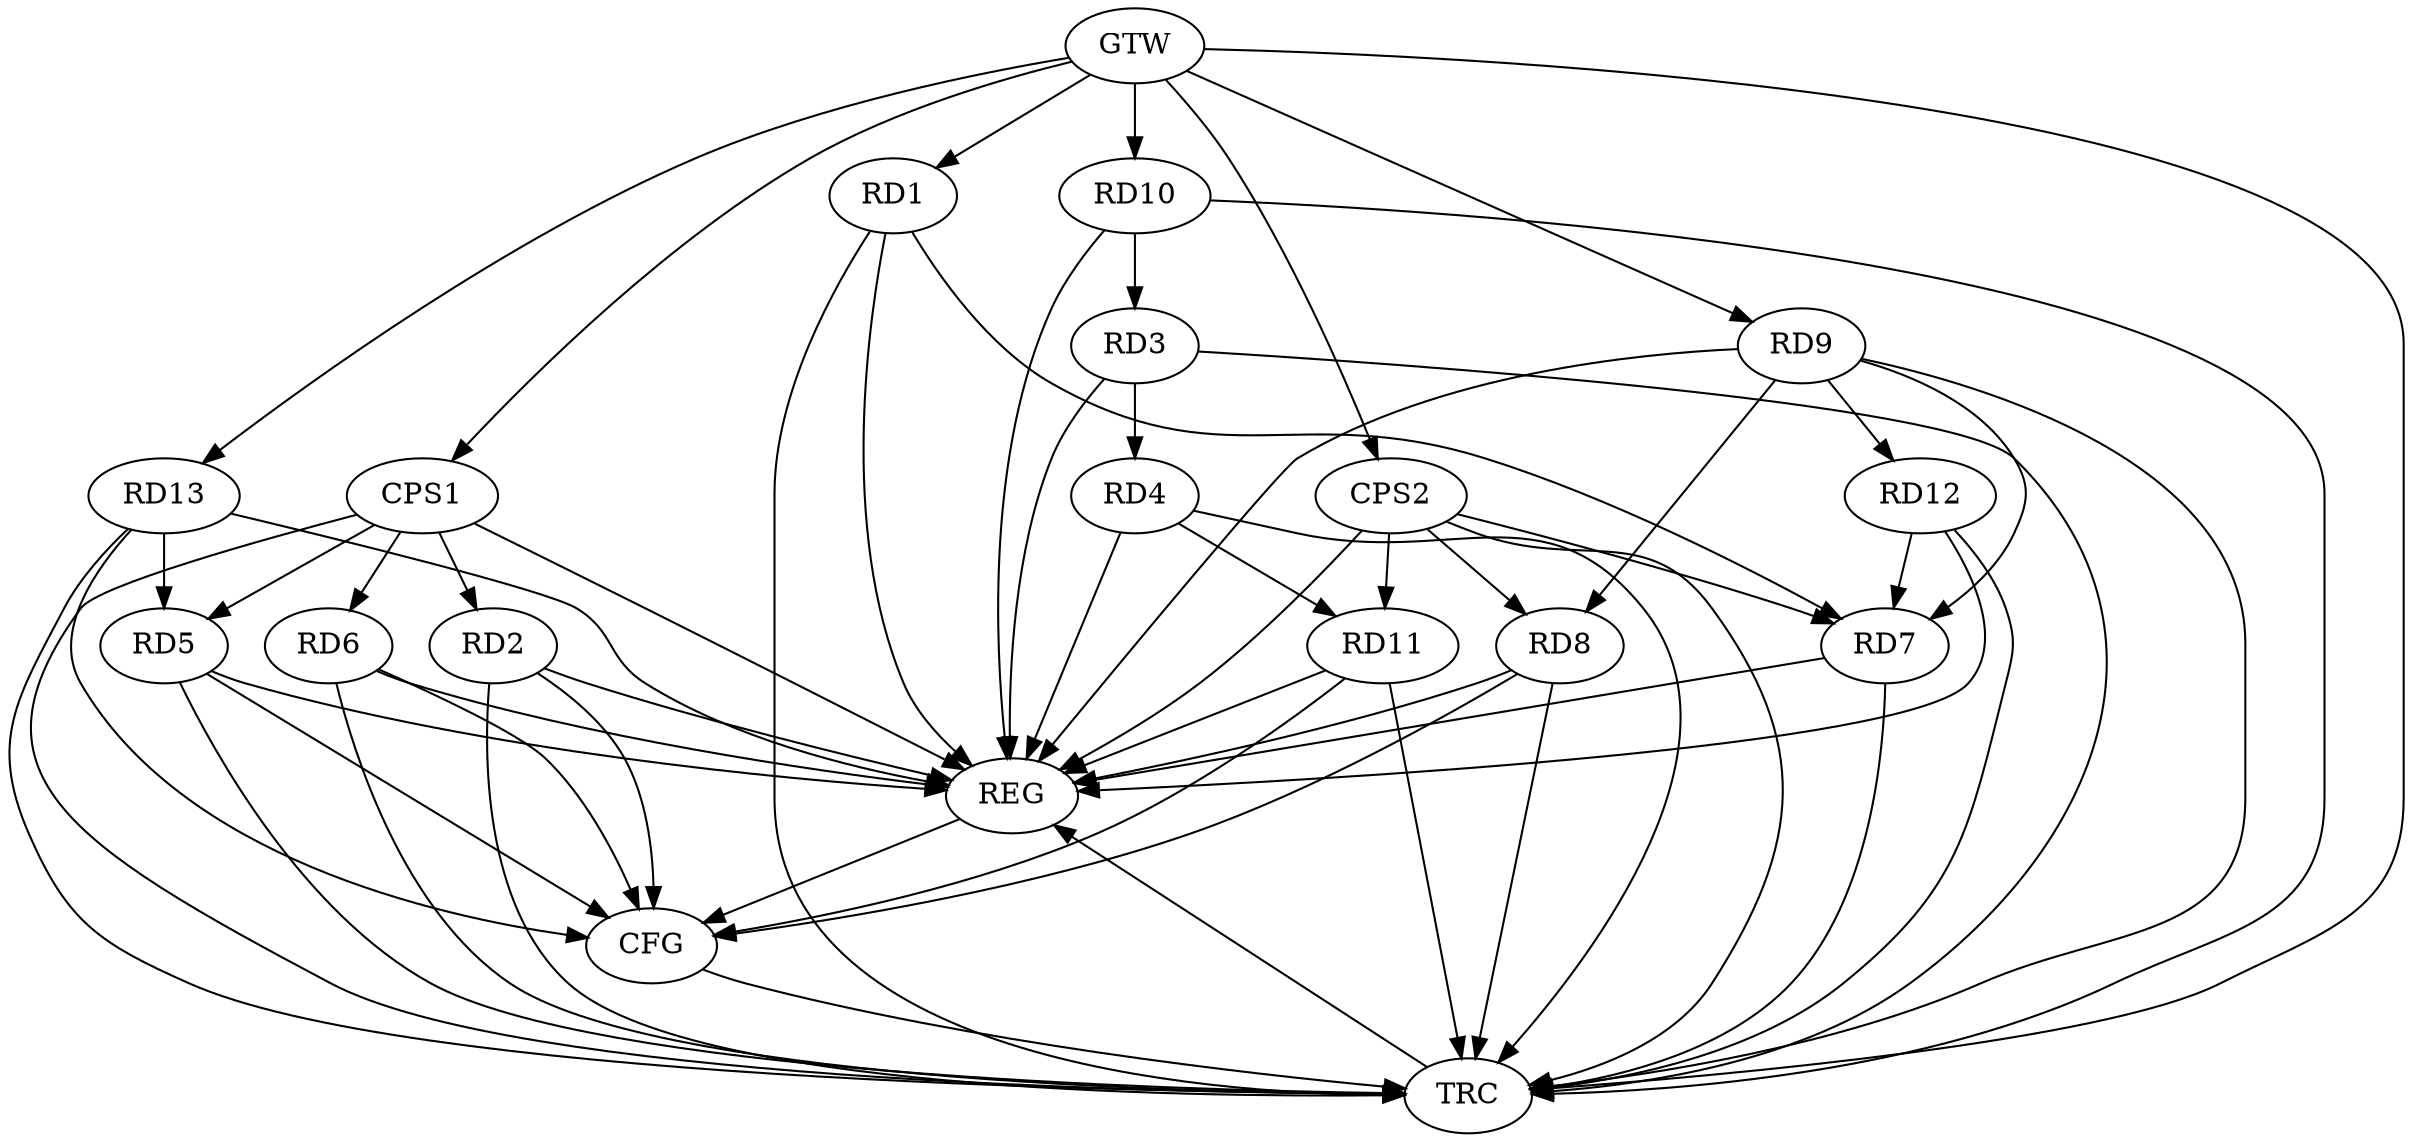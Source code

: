 strict digraph G {
  RD1 [ label="RD1" ];
  RD2 [ label="RD2" ];
  RD3 [ label="RD3" ];
  RD4 [ label="RD4" ];
  RD5 [ label="RD5" ];
  RD6 [ label="RD6" ];
  RD7 [ label="RD7" ];
  RD8 [ label="RD8" ];
  RD9 [ label="RD9" ];
  RD10 [ label="RD10" ];
  RD11 [ label="RD11" ];
  RD12 [ label="RD12" ];
  RD13 [ label="RD13" ];
  CPS1 [ label="CPS1" ];
  CPS2 [ label="CPS2" ];
  GTW [ label="GTW" ];
  REG [ label="REG" ];
  CFG [ label="CFG" ];
  TRC [ label="TRC" ];
  RD1 -> RD7;
  RD3 -> RD4;
  RD10 -> RD3;
  RD4 -> RD11;
  RD13 -> RD5;
  RD9 -> RD7;
  RD12 -> RD7;
  RD9 -> RD8;
  RD9 -> RD12;
  CPS1 -> RD2;
  CPS1 -> RD5;
  CPS1 -> RD6;
  CPS2 -> RD7;
  CPS2 -> RD8;
  CPS2 -> RD11;
  GTW -> RD1;
  GTW -> RD9;
  GTW -> RD10;
  GTW -> RD13;
  GTW -> CPS1;
  GTW -> CPS2;
  RD1 -> REG;
  RD2 -> REG;
  RD3 -> REG;
  RD4 -> REG;
  RD5 -> REG;
  RD6 -> REG;
  RD7 -> REG;
  RD8 -> REG;
  RD9 -> REG;
  RD10 -> REG;
  RD11 -> REG;
  RD12 -> REG;
  RD13 -> REG;
  CPS1 -> REG;
  CPS2 -> REG;
  RD5 -> CFG;
  RD13 -> CFG;
  RD6 -> CFG;
  RD11 -> CFG;
  RD8 -> CFG;
  RD2 -> CFG;
  REG -> CFG;
  RD1 -> TRC;
  RD2 -> TRC;
  RD3 -> TRC;
  RD4 -> TRC;
  RD5 -> TRC;
  RD6 -> TRC;
  RD7 -> TRC;
  RD8 -> TRC;
  RD9 -> TRC;
  RD10 -> TRC;
  RD11 -> TRC;
  RD12 -> TRC;
  RD13 -> TRC;
  CPS1 -> TRC;
  CPS2 -> TRC;
  GTW -> TRC;
  CFG -> TRC;
  TRC -> REG;
}
